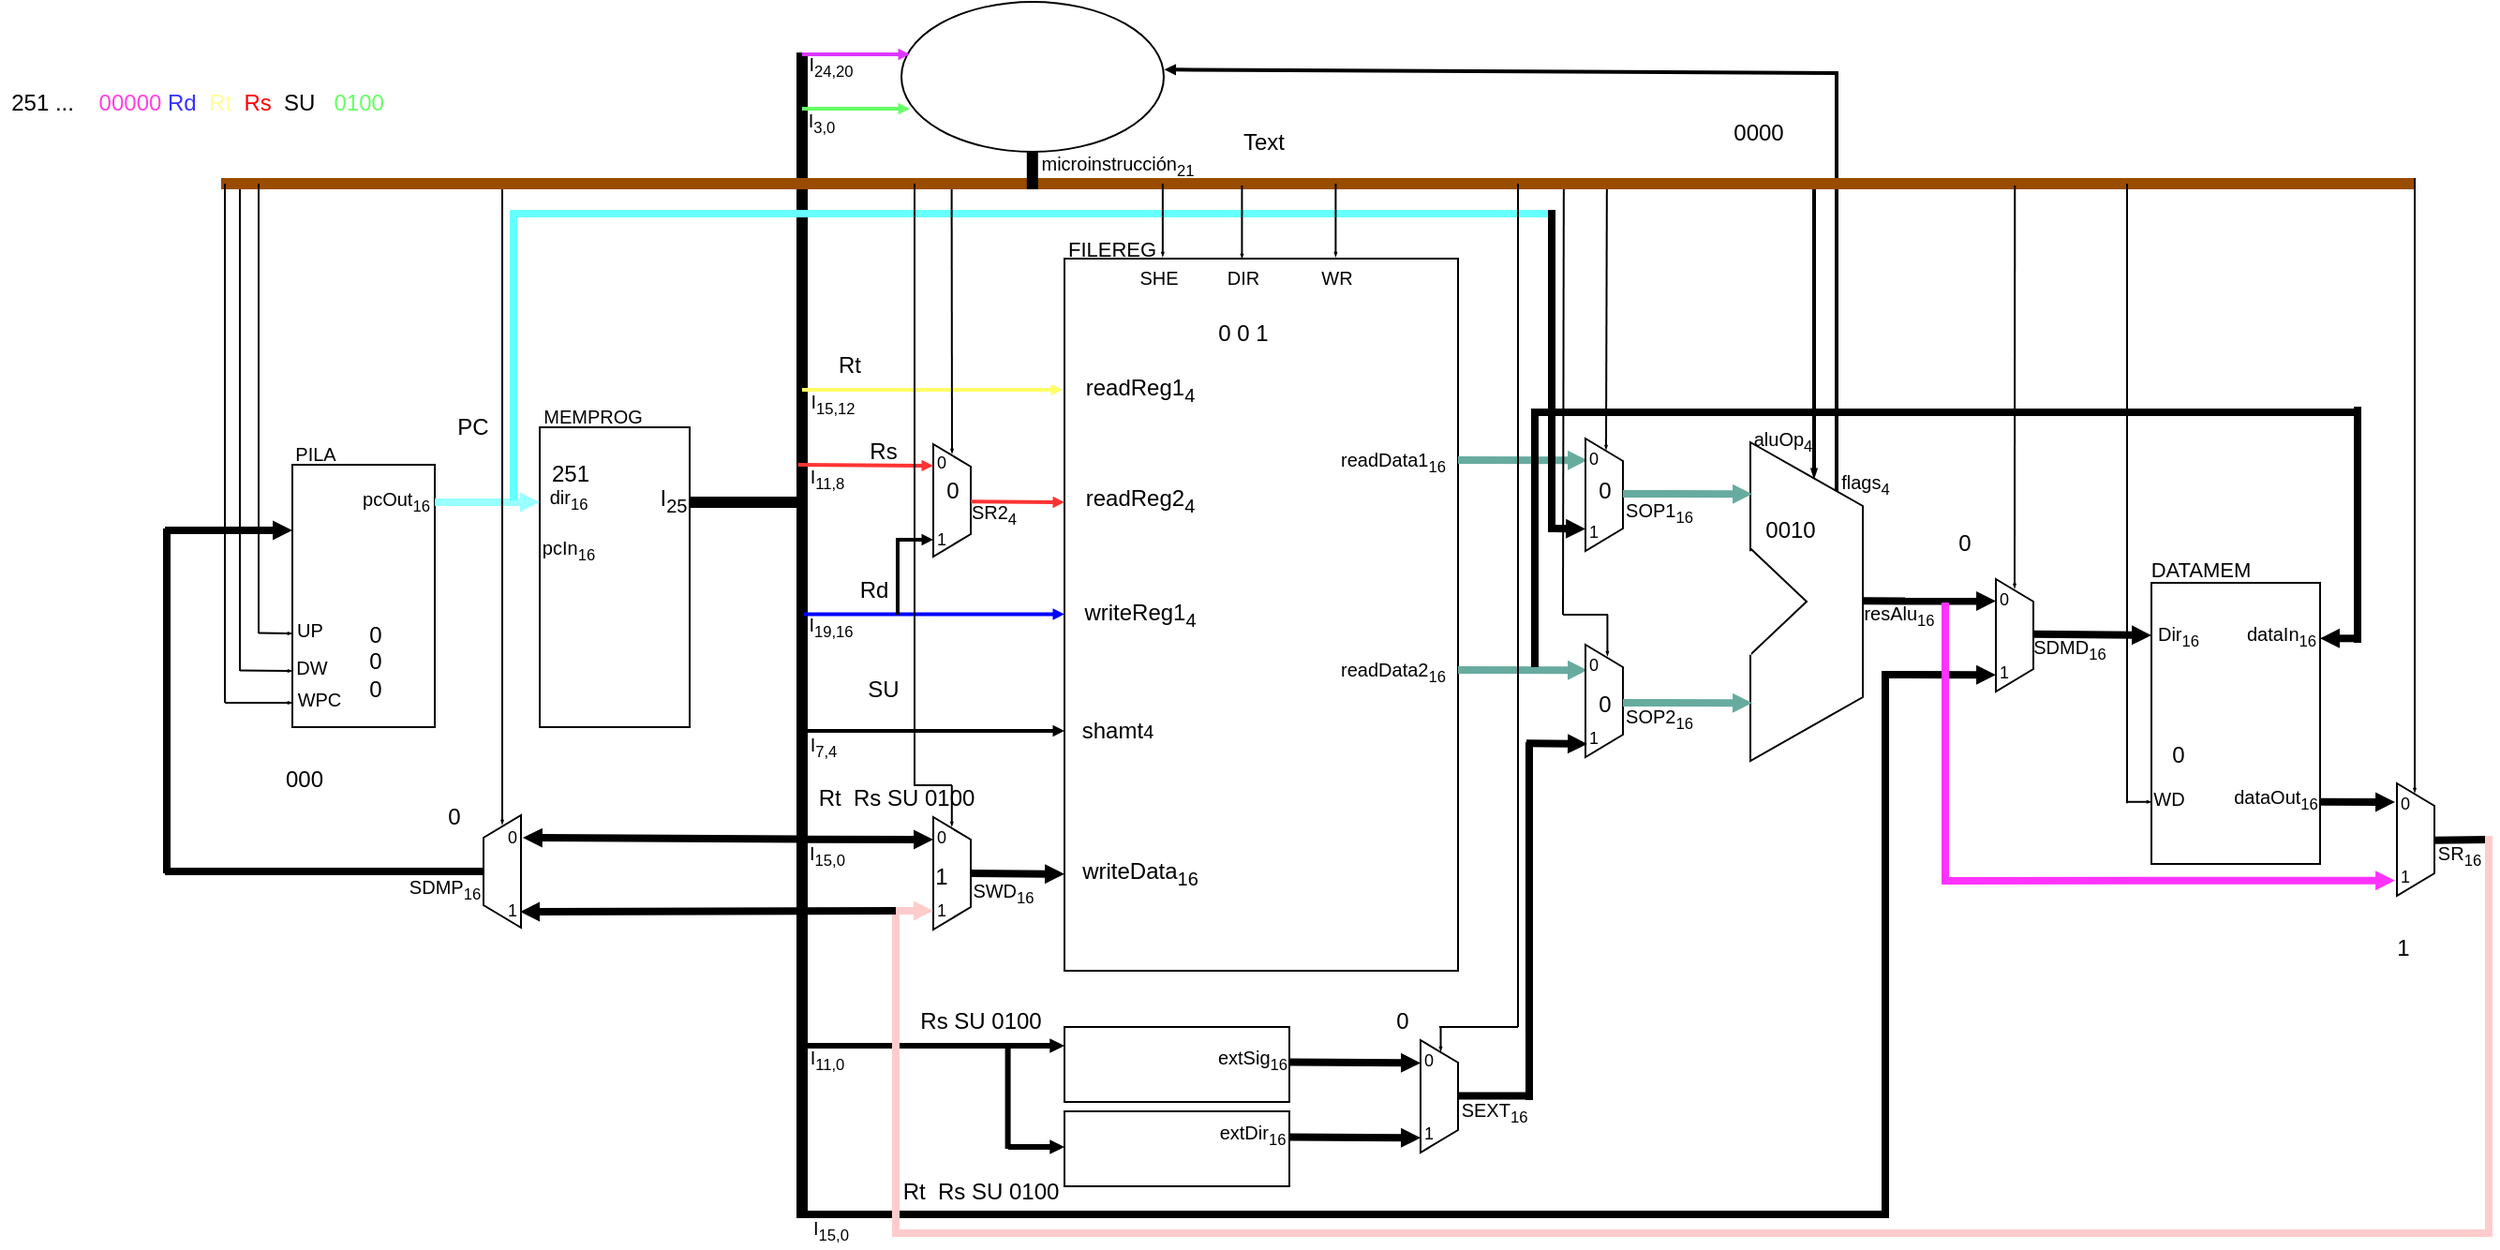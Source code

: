 <mxfile version="13.3.9" type="device"><diagram id="SN6_BNWMaCQfU4bviKKa" name="Page-1"><mxGraphModel dx="957" dy="1664" grid="1" gridSize="10" guides="1" tooltips="1" connect="1" arrows="1" fold="1" page="1" pageScale="1" pageWidth="827" pageHeight="1169" math="0" shadow="0"><root><mxCell id="0"/><mxCell id="1" parent="0"/><mxCell id="L_n8a7Lb8laOQRyt7JOO-1" value="" style="rounded=0;whiteSpace=wrap;html=1;" parent="1" vertex="1"><mxGeometry x="188" y="220" width="76" height="140" as="geometry"/></mxCell><mxCell id="L_n8a7Lb8laOQRyt7JOO-2" value="" style="rounded=0;whiteSpace=wrap;html=1;" parent="1" vertex="1"><mxGeometry x="320" y="200" width="80" height="160" as="geometry"/></mxCell><mxCell id="L_n8a7Lb8laOQRyt7JOO-3" value="" style="rounded=0;whiteSpace=wrap;html=1;" parent="1" vertex="1"><mxGeometry x="600" y="110" width="210" height="380" as="geometry"/></mxCell><mxCell id="L_n8a7Lb8laOQRyt7JOO-7" value="UP" style="text;html=1;align=center;verticalAlign=middle;resizable=0;points=[];autosize=1;fontSize=10;" parent="1" vertex="1"><mxGeometry x="182" y="298" width="30" height="20" as="geometry"/></mxCell><mxCell id="L_n8a7Lb8laOQRyt7JOO-8" value="DW" style="text;html=1;align=center;verticalAlign=middle;resizable=0;points=[];autosize=1;fontSize=10;" parent="1" vertex="1"><mxGeometry x="183" y="318" width="30" height="20" as="geometry"/></mxCell><mxCell id="L_n8a7Lb8laOQRyt7JOO-9" value="WPC" style="text;html=1;align=center;verticalAlign=middle;resizable=0;points=[];autosize=1;fontSize=10;" parent="1" vertex="1"><mxGeometry x="182" y="335" width="40" height="20" as="geometry"/></mxCell><mxCell id="L_n8a7Lb8laOQRyt7JOO-10" value="" style="endArrow=block;html=1;strokeWidth=4;endSize=0;endFill=1;fontColor=#3333FF;strokeColor=#99FFFF;" parent="1" edge="1"><mxGeometry width="50" height="50" relative="1" as="geometry"><mxPoint x="264" y="240" as="sourcePoint"/><mxPoint x="320" y="240" as="targetPoint"/></mxGeometry></mxCell><mxCell id="L_n8a7Lb8laOQRyt7JOO-13" value="I&lt;sub&gt;25&lt;/sub&gt;" style="text;html=1;align=center;verticalAlign=middle;resizable=0;points=[];autosize=1;" parent="1" vertex="1"><mxGeometry x="376" y="229" width="30" height="20" as="geometry"/></mxCell><mxCell id="L_n8a7Lb8laOQRyt7JOO-14" value="" style="endArrow=none;html=1;strokeWidth=6;endSize=0;endFill=0;" parent="1" edge="1"><mxGeometry width="50" height="50" relative="1" as="geometry"><mxPoint x="460" as="sourcePoint"/><mxPoint x="460" y="620" as="targetPoint"/></mxGeometry></mxCell><mxCell id="L_n8a7Lb8laOQRyt7JOO-16" value="" style="ellipse;whiteSpace=wrap;html=1;" parent="1" vertex="1"><mxGeometry x="513" y="-27" width="140" height="80" as="geometry"/></mxCell><mxCell id="L_n8a7Lb8laOQRyt7JOO-17" value="readReg1&lt;sub&gt;4&lt;/sub&gt;" style="text;html=1;align=center;verticalAlign=middle;resizable=0;points=[];autosize=1;" parent="1" vertex="1"><mxGeometry x="605" y="170" width="70" height="20" as="geometry"/></mxCell><mxCell id="L_n8a7Lb8laOQRyt7JOO-18" value="readReg2&lt;sub&gt;4&lt;/sub&gt;" style="text;html=1;align=center;verticalAlign=middle;resizable=0;points=[];autosize=1;" parent="1" vertex="1"><mxGeometry x="605" y="229" width="70" height="20" as="geometry"/></mxCell><mxCell id="L_n8a7Lb8laOQRyt7JOO-19" value="writeReg1&lt;sub&gt;4&lt;/sub&gt;" style="text;html=1;align=center;verticalAlign=middle;resizable=0;points=[];autosize=1;" parent="1" vertex="1"><mxGeometry x="600" y="290" width="80" height="20" as="geometry"/></mxCell><mxCell id="L_n8a7Lb8laOQRyt7JOO-20" value="&lt;sub&gt;&lt;span style=&quot;font-size: 12px&quot;&gt;shamt&lt;/span&gt;4&lt;/sub&gt;" style="text;html=1;align=center;verticalAlign=middle;resizable=0;points=[];autosize=1;" parent="1" vertex="1"><mxGeometry x="603" y="350" width="50" height="20" as="geometry"/></mxCell><mxCell id="L_n8a7Lb8laOQRyt7JOO-21" value="writeData&lt;sub&gt;16&lt;/sub&gt;" style="text;html=1;align=center;verticalAlign=middle;resizable=0;points=[];autosize=1;" parent="1" vertex="1"><mxGeometry x="600" y="428" width="80" height="20" as="geometry"/></mxCell><mxCell id="L_n8a7Lb8laOQRyt7JOO-22" value="" style="endArrow=block;html=1;strokeWidth=2;endFill=1;endSize=1;fontColor=#0000FF;strokeColor=#FFFF66;" parent="1" edge="1"><mxGeometry width="50" height="50" relative="1" as="geometry"><mxPoint x="460" y="180" as="sourcePoint"/><mxPoint x="599" y="180" as="targetPoint"/></mxGeometry></mxCell><mxCell id="L_n8a7Lb8laOQRyt7JOO-12" value="" style="endArrow=none;html=1;strokeWidth=6;endSize=0;endFill=0;strokeColor=#000000;" parent="1" edge="1"><mxGeometry width="50" height="50" relative="1" as="geometry"><mxPoint x="400" y="240" as="sourcePoint"/><mxPoint x="460" y="240" as="targetPoint"/></mxGeometry></mxCell><mxCell id="L_n8a7Lb8laOQRyt7JOO-24" value="" style="endArrow=block;html=1;strokeWidth=2;endFill=1;endSize=1;strokeColor=#0000FF;" parent="1" edge="1"><mxGeometry width="50" height="50" relative="1" as="geometry"><mxPoint x="461" y="299.76" as="sourcePoint"/><mxPoint x="600" y="299.76" as="targetPoint"/></mxGeometry></mxCell><mxCell id="L_n8a7Lb8laOQRyt7JOO-26" value="" style="shape=trapezoid;perimeter=trapezoidPerimeter;whiteSpace=wrap;html=1;direction=south;" parent="1" vertex="1"><mxGeometry x="530" y="209" width="20" height="60" as="geometry"/></mxCell><mxCell id="L_n8a7Lb8laOQRyt7JOO-27" value="" style="endArrow=block;html=1;strokeWidth=2;endFill=1;endSize=1;strokeColor=#FF3333;" parent="1" edge="1"><mxGeometry width="50" height="50" relative="1" as="geometry"><mxPoint x="458" y="220.0" as="sourcePoint"/><mxPoint x="530" y="220.48" as="targetPoint"/></mxGeometry></mxCell><mxCell id="L_n8a7Lb8laOQRyt7JOO-29" value="" style="endArrow=none;html=1;strokeWidth=2;strokeColor=#000000;" parent="1" edge="1"><mxGeometry width="50" height="50" relative="1" as="geometry"><mxPoint x="511" y="300" as="sourcePoint"/><mxPoint x="511" y="260" as="targetPoint"/></mxGeometry></mxCell><mxCell id="L_n8a7Lb8laOQRyt7JOO-31" value="" style="endArrow=block;html=1;strokeWidth=2;endFill=1;endSize=1;strokeColor=#000000;" parent="1" edge="1"><mxGeometry width="50" height="50" relative="1" as="geometry"><mxPoint x="510" y="260" as="sourcePoint"/><mxPoint x="530" y="260" as="targetPoint"/></mxGeometry></mxCell><mxCell id="L_n8a7Lb8laOQRyt7JOO-32" value="" style="endArrow=block;html=1;strokeWidth=2;endFill=1;endSize=1;strokeColor=#FF3333;" parent="1" edge="1"><mxGeometry width="50" height="50" relative="1" as="geometry"><mxPoint x="550" y="239.58" as="sourcePoint"/><mxPoint x="600" y="240" as="targetPoint"/></mxGeometry></mxCell><mxCell id="L_n8a7Lb8laOQRyt7JOO-35" value="I&lt;sub&gt;15,12&lt;/sub&gt;" style="text;html=1;align=center;verticalAlign=middle;resizable=0;points=[];autosize=1;fontSize=10;" parent="1" vertex="1"><mxGeometry x="456" y="177" width="40" height="20" as="geometry"/></mxCell><mxCell id="L_n8a7Lb8laOQRyt7JOO-36" value="I&lt;sub&gt;11,8&lt;/sub&gt;" style="text;html=1;align=center;verticalAlign=middle;resizable=0;points=[];autosize=1;fontSize=10;" parent="1" vertex="1"><mxGeometry x="458" y="217" width="30" height="20" as="geometry"/></mxCell><mxCell id="L_n8a7Lb8laOQRyt7JOO-37" value="I&lt;sub&gt;19,16&lt;/sub&gt;" style="text;html=1;align=center;verticalAlign=middle;resizable=0;points=[];autosize=1;fontSize=10;" parent="1" vertex="1"><mxGeometry x="455" y="296" width="40" height="20" as="geometry"/></mxCell><mxCell id="L_n8a7Lb8laOQRyt7JOO-38" value="SR2&lt;sub&gt;4&lt;/sub&gt;" style="text;html=1;align=center;verticalAlign=middle;resizable=0;points=[];autosize=1;fontSize=10;" parent="1" vertex="1"><mxGeometry x="542" y="236" width="40" height="20" as="geometry"/></mxCell><mxCell id="L_n8a7Lb8laOQRyt7JOO-39" value="&lt;font style=&quot;font-size: 9px&quot;&gt;0&lt;/font&gt;" style="text;html=1;align=center;verticalAlign=middle;resizable=0;points=[];autosize=1;fontSize=10;" parent="1" vertex="1"><mxGeometry x="524" y="208" width="20" height="20" as="geometry"/></mxCell><mxCell id="L_n8a7Lb8laOQRyt7JOO-40" value="&lt;font style=&quot;font-size: 9px&quot;&gt;1&lt;/font&gt;" style="text;html=1;align=center;verticalAlign=middle;resizable=0;points=[];autosize=1;fontSize=10;" parent="1" vertex="1"><mxGeometry x="524" y="249" width="20" height="20" as="geometry"/></mxCell><mxCell id="L_n8a7Lb8laOQRyt7JOO-41" value="" style="endArrow=block;html=1;strokeWidth=2;endFill=1;endSize=1;" parent="1" edge="1"><mxGeometry width="50" height="50" relative="1" as="geometry"><mxPoint x="461" y="362" as="sourcePoint"/><mxPoint x="600" y="362" as="targetPoint"/></mxGeometry></mxCell><mxCell id="L_n8a7Lb8laOQRyt7JOO-42" value="I&lt;sub&gt;7,4&lt;/sub&gt;" style="text;html=1;align=center;verticalAlign=middle;resizable=0;points=[];autosize=1;fontSize=10;" parent="1" vertex="1"><mxGeometry x="456" y="360" width="30" height="20" as="geometry"/></mxCell><mxCell id="L_n8a7Lb8laOQRyt7JOO-45" value="" style="shape=trapezoid;perimeter=trapezoidPerimeter;whiteSpace=wrap;html=1;direction=south;" parent="1" vertex="1"><mxGeometry x="530" y="408" width="20" height="60" as="geometry"/></mxCell><mxCell id="L_n8a7Lb8laOQRyt7JOO-47" value="&lt;font style=&quot;font-size: 9px&quot;&gt;0&lt;/font&gt;" style="text;html=1;align=center;verticalAlign=middle;resizable=0;points=[];autosize=1;fontSize=10;" parent="1" vertex="1"><mxGeometry x="524" y="408" width="20" height="20" as="geometry"/></mxCell><mxCell id="L_n8a7Lb8laOQRyt7JOO-48" value="&lt;font style=&quot;font-size: 9px&quot;&gt;1&lt;/font&gt;" style="text;html=1;align=center;verticalAlign=middle;resizable=0;points=[];autosize=1;fontSize=10;" parent="1" vertex="1"><mxGeometry x="524" y="447" width="20" height="20" as="geometry"/></mxCell><mxCell id="L_n8a7Lb8laOQRyt7JOO-49" value="" style="endArrow=block;html=1;strokeWidth=4;endFill=1;endSize=0;strokeColor=#000000;" parent="1" edge="1"><mxGeometry width="50" height="50" relative="1" as="geometry"><mxPoint x="550" y="438.0" as="sourcePoint"/><mxPoint x="600" y="438.42" as="targetPoint"/></mxGeometry></mxCell><mxCell id="L_n8a7Lb8laOQRyt7JOO-50" value="" style="endArrow=block;html=1;strokeWidth=4;endFill=1;endSize=0;strokeColor=#000000;" parent="1" edge="1"><mxGeometry width="50" height="50" relative="1" as="geometry"><mxPoint x="461" y="419.9" as="sourcePoint"/><mxPoint x="530" y="420" as="targetPoint"/></mxGeometry></mxCell><mxCell id="L_n8a7Lb8laOQRyt7JOO-52" value="I&lt;sub&gt;15,0&lt;/sub&gt;" style="text;html=1;align=center;verticalAlign=middle;resizable=0;points=[];autosize=1;fontSize=10;" parent="1" vertex="1"><mxGeometry x="458" y="418" width="30" height="20" as="geometry"/></mxCell><mxCell id="L_n8a7Lb8laOQRyt7JOO-53" value="SWD&lt;sub&gt;16&lt;/sub&gt;" style="text;html=1;align=center;verticalAlign=middle;resizable=0;points=[];autosize=1;fontSize=10;" parent="1" vertex="1"><mxGeometry x="542" y="438" width="50" height="20" as="geometry"/></mxCell><mxCell id="L_n8a7Lb8laOQRyt7JOO-54" value="SHE" style="text;html=1;align=center;verticalAlign=middle;resizable=0;points=[];autosize=1;fontSize=10;" parent="1" vertex="1"><mxGeometry x="630" y="110" width="40" height="20" as="geometry"/></mxCell><mxCell id="L_n8a7Lb8laOQRyt7JOO-55" value="DIR" style="text;html=1;align=center;verticalAlign=middle;resizable=0;points=[];autosize=1;fontSize=10;" parent="1" vertex="1"><mxGeometry x="680" y="110" width="30" height="20" as="geometry"/></mxCell><mxCell id="L_n8a7Lb8laOQRyt7JOO-56" value="WR" style="text;html=1;align=center;verticalAlign=middle;resizable=0;points=[];autosize=1;fontSize=10;" parent="1" vertex="1"><mxGeometry x="730" y="110" width="30" height="20" as="geometry"/></mxCell><mxCell id="L_n8a7Lb8laOQRyt7JOO-57" value="readData1&lt;sub&gt;16&lt;/sub&gt;" style="text;html=1;align=center;verticalAlign=middle;resizable=0;points=[];autosize=1;fontSize=10;" parent="1" vertex="1"><mxGeometry x="740" y="208" width="70" height="20" as="geometry"/></mxCell><mxCell id="L_n8a7Lb8laOQRyt7JOO-58" value="readData2&lt;sub&gt;16&lt;/sub&gt;" style="text;html=1;align=center;verticalAlign=middle;resizable=0;points=[];autosize=1;fontSize=10;" parent="1" vertex="1"><mxGeometry x="740" y="320" width="70" height="20" as="geometry"/></mxCell><mxCell id="L_n8a7Lb8laOQRyt7JOO-60" value="" style="group" parent="1" vertex="1" connectable="0"><mxGeometry x="966" y="208" width="124" height="170" as="geometry"/></mxCell><mxCell id="L_n8a7Lb8laOQRyt7JOO-5" value="" style="shape=trapezoid;perimeter=trapezoidPerimeter;whiteSpace=wrap;html=1;direction=south;" parent="L_n8a7Lb8laOQRyt7JOO-60" vertex="1"><mxGeometry width="60" height="170" as="geometry"/></mxCell><mxCell id="L_n8a7Lb8laOQRyt7JOO-6" value="" style="triangle;whiteSpace=wrap;html=1;" parent="L_n8a7Lb8laOQRyt7JOO-60" vertex="1"><mxGeometry y="56.667" width="30" height="56.667" as="geometry"/></mxCell><mxCell id="L_n8a7Lb8laOQRyt7JOO-59" value="" style="endArrow=none;html=1;strokeWidth=1;fontSize=10;exitX=-0.007;exitY=1.021;exitDx=0;exitDy=0;exitPerimeter=0;strokeColor=#FFFFFF;" parent="L_n8a7Lb8laOQRyt7JOO-60" edge="1"><mxGeometry width="50" height="50" relative="1" as="geometry"><mxPoint y="113.333" as="sourcePoint"/><mxPoint y="58.083" as="targetPoint"/></mxGeometry></mxCell><mxCell id="L_n8a7Lb8laOQRyt7JOO-152" value="flags&lt;sub&gt;4&lt;/sub&gt;" style="text;html=1;align=center;verticalAlign=middle;resizable=0;points=[];autosize=1;fontSize=10;" parent="L_n8a7Lb8laOQRyt7JOO-60" vertex="1"><mxGeometry x="41" y="12" width="40" height="20" as="geometry"/></mxCell><mxCell id="UCoIemsX8b9QsgVrWvV--6" value="0" style="text;html=1;align=center;verticalAlign=middle;resizable=0;points=[];autosize=1;" parent="L_n8a7Lb8laOQRyt7JOO-60" vertex="1"><mxGeometry x="104" y="44" width="20" height="20" as="geometry"/></mxCell><mxCell id="XYw-Na1EV6PVOuSOdzue-6" value="0010" style="text;html=1;align=center;verticalAlign=middle;resizable=0;points=[];autosize=1;" vertex="1" parent="L_n8a7Lb8laOQRyt7JOO-60"><mxGeometry x="1" y="36.67" width="40" height="20" as="geometry"/></mxCell><mxCell id="L_n8a7Lb8laOQRyt7JOO-61" value="" style="endArrow=block;html=1;strokeWidth=4;endFill=1;endSize=0;strokeColor=#67AB9F;" parent="1" edge="1"><mxGeometry width="50" height="50" relative="1" as="geometry"><mxPoint x="810" y="217.5" as="sourcePoint"/><mxPoint x="879" y="217.6" as="targetPoint"/></mxGeometry></mxCell><mxCell id="L_n8a7Lb8laOQRyt7JOO-62" value="" style="endArrow=block;html=1;strokeWidth=4;endFill=1;endSize=0;strokeColor=#67AB9F;" parent="1" edge="1"><mxGeometry width="50" height="50" relative="1" as="geometry"><mxPoint x="810" y="329.5" as="sourcePoint"/><mxPoint x="879" y="329.6" as="targetPoint"/></mxGeometry></mxCell><mxCell id="L_n8a7Lb8laOQRyt7JOO-63" value="" style="shape=trapezoid;perimeter=trapezoidPerimeter;whiteSpace=wrap;html=1;direction=south;" parent="1" vertex="1"><mxGeometry x="878" y="206" width="20" height="60" as="geometry"/></mxCell><mxCell id="L_n8a7Lb8laOQRyt7JOO-64" value="&lt;font style=&quot;font-size: 9px&quot;&gt;0&lt;/font&gt;" style="text;html=1;align=center;verticalAlign=middle;resizable=0;points=[];autosize=1;fontSize=10;" parent="1" vertex="1"><mxGeometry x="872" y="206" width="20" height="20" as="geometry"/></mxCell><mxCell id="L_n8a7Lb8laOQRyt7JOO-65" value="&lt;font style=&quot;font-size: 9px&quot;&gt;1&lt;/font&gt;" style="text;html=1;align=center;verticalAlign=middle;resizable=0;points=[];autosize=1;fontSize=10;" parent="1" vertex="1"><mxGeometry x="872" y="245" width="20" height="20" as="geometry"/></mxCell><mxCell id="L_n8a7Lb8laOQRyt7JOO-66" value="" style="endArrow=block;html=1;strokeWidth=4;endFill=1;endSize=0;strokeColor=#67AB9F;" parent="1" edge="1"><mxGeometry width="50" height="50" relative="1" as="geometry"><mxPoint x="898" y="235.5" as="sourcePoint"/><mxPoint x="967" y="235.6" as="targetPoint"/></mxGeometry></mxCell><mxCell id="L_n8a7Lb8laOQRyt7JOO-67" value="SOP1&lt;sub&gt;16&lt;/sub&gt;" style="text;html=1;align=center;verticalAlign=middle;resizable=0;points=[];autosize=1;fontSize=10;" parent="1" vertex="1"><mxGeometry x="892" y="235" width="50" height="20" as="geometry"/></mxCell><mxCell id="L_n8a7Lb8laOQRyt7JOO-68" value="" style="shape=trapezoid;perimeter=trapezoidPerimeter;whiteSpace=wrap;html=1;direction=south;" parent="1" vertex="1"><mxGeometry x="878" y="316" width="20" height="60" as="geometry"/></mxCell><mxCell id="L_n8a7Lb8laOQRyt7JOO-69" value="&lt;font style=&quot;font-size: 9px&quot;&gt;0&lt;/font&gt;" style="text;html=1;align=center;verticalAlign=middle;resizable=0;points=[];autosize=1;fontSize=10;" parent="1" vertex="1"><mxGeometry x="872" y="316" width="20" height="20" as="geometry"/></mxCell><mxCell id="L_n8a7Lb8laOQRyt7JOO-70" value="&lt;font style=&quot;font-size: 9px&quot;&gt;1&lt;/font&gt;" style="text;html=1;align=center;verticalAlign=middle;resizable=0;points=[];autosize=1;fontSize=10;" parent="1" vertex="1"><mxGeometry x="872" y="355" width="20" height="20" as="geometry"/></mxCell><mxCell id="L_n8a7Lb8laOQRyt7JOO-71" value="SOP2&lt;sub&gt;16&lt;/sub&gt;" style="text;html=1;align=center;verticalAlign=middle;resizable=0;points=[];autosize=1;fontSize=10;" parent="1" vertex="1"><mxGeometry x="892" y="345" width="50" height="20" as="geometry"/></mxCell><mxCell id="L_n8a7Lb8laOQRyt7JOO-72" value="" style="endArrow=block;html=1;strokeWidth=4;endFill=1;endSize=0;strokeColor=#67AB9F;" parent="1" edge="1"><mxGeometry width="50" height="50" relative="1" as="geometry"><mxPoint x="898" y="347" as="sourcePoint"/><mxPoint x="967" y="347.1" as="targetPoint"/></mxGeometry></mxCell><mxCell id="L_n8a7Lb8laOQRyt7JOO-73" value="" style="endArrow=none;html=1;strokeWidth=4;fontSize=10;fillColor=#b1ddf0;strokeColor=#66FFFF;" parent="1" edge="1"><mxGeometry width="50" height="50" relative="1" as="geometry"><mxPoint x="306" y="239" as="sourcePoint"/><mxPoint x="306" y="84" as="targetPoint"/></mxGeometry></mxCell><mxCell id="L_n8a7Lb8laOQRyt7JOO-74" value="" style="endArrow=none;html=1;strokeWidth=4;fontSize=10;fillColor=#b1ddf0;strokeColor=#66FFFF;" parent="1" edge="1"><mxGeometry width="50" height="50" relative="1" as="geometry"><mxPoint x="861" y="86" as="sourcePoint"/><mxPoint x="304" y="86" as="targetPoint"/></mxGeometry></mxCell><mxCell id="L_n8a7Lb8laOQRyt7JOO-75" value="" style="endArrow=none;html=1;strokeColor=#000000;strokeWidth=4;fontSize=10;fillColor=#b1ddf0;" parent="1" edge="1"><mxGeometry width="50" height="50" relative="1" as="geometry"><mxPoint x="860" y="256" as="sourcePoint"/><mxPoint x="860" y="84" as="targetPoint"/></mxGeometry></mxCell><mxCell id="L_n8a7Lb8laOQRyt7JOO-76" value="" style="endArrow=block;html=1;strokeWidth=4;endFill=1;endSize=0;strokeColor=#000000;fillColor=#b1ddf0;" parent="1" edge="1"><mxGeometry width="50" height="50" relative="1" as="geometry"><mxPoint x="860" y="254" as="sourcePoint"/><mxPoint x="878" y="254.27" as="targetPoint"/></mxGeometry></mxCell><mxCell id="L_n8a7Lb8laOQRyt7JOO-77" value="" style="rounded=0;whiteSpace=wrap;html=1;fontSize=10;" parent="1" vertex="1"><mxGeometry x="600" y="520" width="120" height="40" as="geometry"/></mxCell><mxCell id="L_n8a7Lb8laOQRyt7JOO-78" value="" style="rounded=0;whiteSpace=wrap;html=1;fontSize=10;" parent="1" vertex="1"><mxGeometry x="600" y="565" width="120" height="40" as="geometry"/></mxCell><mxCell id="L_n8a7Lb8laOQRyt7JOO-79" value="" style="endArrow=block;html=1;strokeWidth=3;endFill=1;endSize=0;entryX=0;entryY=0.25;entryDx=0;entryDy=0;strokeColor=#000000;fillColor=#b0e3e6;" parent="1" target="L_n8a7Lb8laOQRyt7JOO-77" edge="1"><mxGeometry width="50" height="50" relative="1" as="geometry"><mxPoint x="460" y="530" as="sourcePoint"/><mxPoint x="510" y="530.42" as="targetPoint"/></mxGeometry></mxCell><mxCell id="L_n8a7Lb8laOQRyt7JOO-80" value="I&lt;sub&gt;11,0&lt;/sub&gt;" style="text;html=1;align=center;verticalAlign=middle;resizable=0;points=[];autosize=1;fontSize=10;" parent="1" vertex="1"><mxGeometry x="458" y="527" width="30" height="20" as="geometry"/></mxCell><mxCell id="L_n8a7Lb8laOQRyt7JOO-81" value="" style="endArrow=block;html=1;strokeWidth=3;endFill=1;endSize=0;entryX=0;entryY=0.25;entryDx=0;entryDy=0;strokeColor=#000000;fillColor=#b0e3e6;" parent="1" edge="1"><mxGeometry width="50" height="50" relative="1" as="geometry"><mxPoint x="570" y="584" as="sourcePoint"/><mxPoint x="600" y="584" as="targetPoint"/></mxGeometry></mxCell><mxCell id="L_n8a7Lb8laOQRyt7JOO-83" value="" style="endArrow=none;html=1;strokeColor=#000000;strokeWidth=3;fontSize=10;fillColor=#b0e3e6;" parent="1" edge="1"><mxGeometry width="50" height="50" relative="1" as="geometry"><mxPoint x="569.8" y="585" as="sourcePoint"/><mxPoint x="569.8" y="529" as="targetPoint"/></mxGeometry></mxCell><mxCell id="L_n8a7Lb8laOQRyt7JOO-84" value="" style="endArrow=block;html=1;strokeWidth=4;endFill=1;endSize=0;entryX=0.3;entryY=0.61;entryDx=0;entryDy=0;entryPerimeter=0;strokeColor=#000000;" parent="1" target="L_n8a7Lb8laOQRyt7JOO-86" edge="1"><mxGeometry width="50" height="50" relative="1" as="geometry"><mxPoint x="720" y="538.79" as="sourcePoint"/><mxPoint x="770" y="539.21" as="targetPoint"/></mxGeometry></mxCell><mxCell id="L_n8a7Lb8laOQRyt7JOO-85" value="" style="shape=trapezoid;perimeter=trapezoidPerimeter;whiteSpace=wrap;html=1;direction=south;" parent="1" vertex="1"><mxGeometry x="790" y="527" width="20" height="60" as="geometry"/></mxCell><mxCell id="L_n8a7Lb8laOQRyt7JOO-86" value="&lt;font style=&quot;font-size: 9px&quot;&gt;0&lt;/font&gt;" style="text;html=1;align=center;verticalAlign=middle;resizable=0;points=[];autosize=1;fontSize=10;" parent="1" vertex="1"><mxGeometry x="784" y="527" width="20" height="20" as="geometry"/></mxCell><mxCell id="L_n8a7Lb8laOQRyt7JOO-87" value="&lt;font style=&quot;font-size: 9px&quot;&gt;1&lt;/font&gt;" style="text;html=1;align=center;verticalAlign=middle;resizable=0;points=[];autosize=1;fontSize=10;" parent="1" vertex="1"><mxGeometry x="784" y="566" width="20" height="20" as="geometry"/></mxCell><mxCell id="L_n8a7Lb8laOQRyt7JOO-88" value="" style="endArrow=block;html=1;strokeWidth=4;endFill=1;endSize=0;entryX=0.3;entryY=0.61;entryDx=0;entryDy=0;entryPerimeter=0;strokeColor=#000000;" parent="1" edge="1"><mxGeometry width="50" height="50" relative="1" as="geometry"><mxPoint x="720" y="578.76" as="sourcePoint"/><mxPoint x="790" y="579.17" as="targetPoint"/></mxGeometry></mxCell><mxCell id="L_n8a7Lb8laOQRyt7JOO-89" value="extSig&lt;sub&gt;16&lt;/sub&gt;" style="text;html=1;align=center;verticalAlign=middle;resizable=0;points=[];autosize=1;fontSize=10;" parent="1" vertex="1"><mxGeometry x="675" y="527" width="50" height="20" as="geometry"/></mxCell><mxCell id="L_n8a7Lb8laOQRyt7JOO-90" value="extDir&lt;sub&gt;16&lt;/sub&gt;" style="text;html=1;align=center;verticalAlign=middle;resizable=0;points=[];autosize=1;fontSize=10;" parent="1" vertex="1"><mxGeometry x="675" y="567" width="50" height="20" as="geometry"/></mxCell><mxCell id="L_n8a7Lb8laOQRyt7JOO-91" value="" style="endArrow=none;html=1;strokeColor=#000000;strokeWidth=4;fontSize=10;" parent="1" edge="1"><mxGeometry width="50" height="50" relative="1" as="geometry"><mxPoint x="810" y="556.76" as="sourcePoint"/><mxPoint x="850" y="556.76" as="targetPoint"/></mxGeometry></mxCell><mxCell id="L_n8a7Lb8laOQRyt7JOO-92" value="SEXT&lt;sub&gt;16&lt;/sub&gt;" style="text;html=1;align=center;verticalAlign=middle;resizable=0;points=[];autosize=1;fontSize=10;" parent="1" vertex="1"><mxGeometry x="804" y="555" width="50" height="20" as="geometry"/></mxCell><mxCell id="L_n8a7Lb8laOQRyt7JOO-93" value="" style="endArrow=none;html=1;strokeColor=#000000;strokeWidth=4;fontSize=10;" parent="1" edge="1"><mxGeometry width="50" height="50" relative="1" as="geometry"><mxPoint x="848" y="559" as="sourcePoint"/><mxPoint x="848" y="368" as="targetPoint"/></mxGeometry></mxCell><mxCell id="L_n8a7Lb8laOQRyt7JOO-94" value="" style="endArrow=block;html=1;strokeWidth=4;endFill=1;endSize=0;strokeColor=#000000;" parent="1" edge="1"><mxGeometry width="50" height="50" relative="1" as="geometry"><mxPoint x="846.5" y="368.58" as="sourcePoint"/><mxPoint x="879" y="369" as="targetPoint"/></mxGeometry></mxCell><mxCell id="L_n8a7Lb8laOQRyt7JOO-95" value="" style="endArrow=block;html=1;strokeWidth=4;endFill=1;endSize=0;strokeColor=#000000;" parent="1" edge="1"><mxGeometry width="50" height="50" relative="1" as="geometry"><mxPoint x="1026" y="292.66" as="sourcePoint"/><mxPoint x="1097" y="292.76" as="targetPoint"/></mxGeometry></mxCell><mxCell id="L_n8a7Lb8laOQRyt7JOO-96" value="resAlu&lt;sub&gt;16&lt;/sub&gt;" style="text;html=1;align=center;verticalAlign=middle;resizable=0;points=[];autosize=1;fontSize=10;" parent="1" vertex="1"><mxGeometry x="1020" y="290" width="50" height="20" as="geometry"/></mxCell><mxCell id="L_n8a7Lb8laOQRyt7JOO-97" value="" style="shape=trapezoid;perimeter=trapezoidPerimeter;whiteSpace=wrap;html=1;direction=south;" parent="1" vertex="1"><mxGeometry x="1097" y="281" width="20" height="60" as="geometry"/></mxCell><mxCell id="L_n8a7Lb8laOQRyt7JOO-98" value="&lt;font style=&quot;font-size: 9px&quot;&gt;0&lt;/font&gt;" style="text;html=1;align=center;verticalAlign=middle;resizable=0;points=[];autosize=1;fontSize=10;" parent="1" vertex="1"><mxGeometry x="1091" y="281" width="20" height="20" as="geometry"/></mxCell><mxCell id="L_n8a7Lb8laOQRyt7JOO-99" value="&lt;font style=&quot;font-size: 9px&quot;&gt;1&lt;/font&gt;" style="text;html=1;align=center;verticalAlign=middle;resizable=0;points=[];autosize=1;fontSize=10;" parent="1" vertex="1"><mxGeometry x="1091" y="320" width="20" height="20" as="geometry"/></mxCell><mxCell id="L_n8a7Lb8laOQRyt7JOO-100" value="SDMD&lt;sub&gt;16&lt;/sub&gt;" style="text;html=1;align=center;verticalAlign=middle;resizable=0;points=[];autosize=1;fontSize=10;" parent="1" vertex="1"><mxGeometry x="1111" y="308" width="50" height="20" as="geometry"/></mxCell><mxCell id="L_n8a7Lb8laOQRyt7JOO-101" value="" style="endArrow=none;html=1;strokeWidth=4;endFill=0;endSize=0;" parent="1" edge="1"><mxGeometry width="50" height="50" relative="1" as="geometry"><mxPoint x="457" y="620.0" as="sourcePoint"/><mxPoint x="1040" y="620" as="targetPoint"/></mxGeometry></mxCell><mxCell id="L_n8a7Lb8laOQRyt7JOO-102" value="" style="endArrow=none;html=1;strokeColor=#000000;strokeWidth=4;fontSize=10;" parent="1" edge="1"><mxGeometry width="50" height="50" relative="1" as="geometry"><mxPoint x="1038" y="622" as="sourcePoint"/><mxPoint x="1038" y="330" as="targetPoint"/></mxGeometry></mxCell><mxCell id="L_n8a7Lb8laOQRyt7JOO-103" value="" style="endArrow=block;html=1;strokeWidth=4;endFill=1;endSize=0;" parent="1" edge="1"><mxGeometry width="50" height="50" relative="1" as="geometry"><mxPoint x="1040" y="332" as="sourcePoint"/><mxPoint x="1097.0" y="332.1" as="targetPoint"/></mxGeometry></mxCell><mxCell id="L_n8a7Lb8laOQRyt7JOO-104" value="" style="endArrow=block;html=1;strokeWidth=4;endFill=1;endSize=0;strokeColor=#000000;" parent="1" edge="1"><mxGeometry width="50" height="50" relative="1" as="geometry"><mxPoint x="1117" y="310.41" as="sourcePoint"/><mxPoint x="1180" y="311" as="targetPoint"/></mxGeometry></mxCell><mxCell id="L_n8a7Lb8laOQRyt7JOO-105" value="" style="rounded=0;whiteSpace=wrap;html=1;fontSize=10;" parent="1" vertex="1"><mxGeometry x="1180" y="283" width="90" height="150" as="geometry"/></mxCell><mxCell id="L_n8a7Lb8laOQRyt7JOO-106" value="Dir&lt;sub&gt;16&lt;/sub&gt;" style="text;html=1;align=center;verticalAlign=middle;resizable=0;points=[];autosize=1;fontSize=10;" parent="1" vertex="1"><mxGeometry x="1174" y="301" width="40" height="20" as="geometry"/></mxCell><mxCell id="L_n8a7Lb8laOQRyt7JOO-107" value="" style="endArrow=none;html=1;strokeColor=#000000;strokeWidth=4;fontSize=10;" parent="1" edge="1"><mxGeometry width="50" height="50" relative="1" as="geometry"><mxPoint x="851" y="328" as="sourcePoint"/><mxPoint x="851" y="190" as="targetPoint"/></mxGeometry></mxCell><mxCell id="L_n8a7Lb8laOQRyt7JOO-108" value="" style="endArrow=none;html=1;strokeColor=#000000;strokeWidth=4;fontSize=10;" parent="1" edge="1"><mxGeometry width="50" height="50" relative="1" as="geometry"><mxPoint x="1290" y="192" as="sourcePoint"/><mxPoint x="850" y="192.0" as="targetPoint"/></mxGeometry></mxCell><mxCell id="L_n8a7Lb8laOQRyt7JOO-109" value="" style="endArrow=none;html=1;strokeColor=#000000;strokeWidth=4;fontSize=10;" parent="1" edge="1"><mxGeometry width="50" height="50" relative="1" as="geometry"><mxPoint x="1290" y="315" as="sourcePoint"/><mxPoint x="1290" y="189" as="targetPoint"/></mxGeometry></mxCell><mxCell id="L_n8a7Lb8laOQRyt7JOO-110" value="" style="endArrow=block;html=1;strokeColor=#000000;strokeWidth=4;fontSize=10;endFill=1;endSize=0;" parent="1" edge="1"><mxGeometry width="50" height="50" relative="1" as="geometry"><mxPoint x="1290" y="312.66" as="sourcePoint"/><mxPoint x="1270" y="312.66" as="targetPoint"/></mxGeometry></mxCell><mxCell id="L_n8a7Lb8laOQRyt7JOO-111" value="dataIn&lt;sub&gt;16&lt;/sub&gt;" style="text;html=1;align=center;verticalAlign=middle;resizable=0;points=[];autosize=1;fontSize=10;" parent="1" vertex="1"><mxGeometry x="1224" y="301" width="50" height="20" as="geometry"/></mxCell><mxCell id="L_n8a7Lb8laOQRyt7JOO-112" value="WD" style="text;html=1;align=center;verticalAlign=middle;resizable=0;points=[];autosize=1;fontSize=10;" parent="1" vertex="1"><mxGeometry x="1174" y="388" width="30" height="20" as="geometry"/></mxCell><mxCell id="L_n8a7Lb8laOQRyt7JOO-113" value="dataOut&lt;sub&gt;16&lt;/sub&gt;" style="text;html=1;align=center;verticalAlign=middle;resizable=0;points=[];autosize=1;fontSize=10;" parent="1" vertex="1"><mxGeometry x="1216" y="388" width="60" height="20" as="geometry"/></mxCell><mxCell id="L_n8a7Lb8laOQRyt7JOO-114" value="" style="shape=trapezoid;perimeter=trapezoidPerimeter;whiteSpace=wrap;html=1;direction=south;" parent="1" vertex="1"><mxGeometry x="1311" y="390" width="20" height="60" as="geometry"/></mxCell><mxCell id="L_n8a7Lb8laOQRyt7JOO-115" value="&lt;font style=&quot;font-size: 9px&quot;&gt;0&lt;/font&gt;" style="text;html=1;align=center;verticalAlign=middle;resizable=0;points=[];autosize=1;fontSize=10;" parent="1" vertex="1"><mxGeometry x="1305" y="390" width="20" height="20" as="geometry"/></mxCell><mxCell id="L_n8a7Lb8laOQRyt7JOO-116" value="&lt;font style=&quot;font-size: 9px&quot;&gt;1&lt;/font&gt;" style="text;html=1;align=center;verticalAlign=middle;resizable=0;points=[];autosize=1;fontSize=10;" parent="1" vertex="1"><mxGeometry x="1305" y="429" width="20" height="20" as="geometry"/></mxCell><mxCell id="L_n8a7Lb8laOQRyt7JOO-117" value="SR&lt;sub&gt;16&lt;/sub&gt;" style="text;html=1;align=center;verticalAlign=middle;resizable=0;points=[];autosize=1;fontSize=10;" parent="1" vertex="1"><mxGeometry x="1324" y="418" width="40" height="20" as="geometry"/></mxCell><mxCell id="L_n8a7Lb8laOQRyt7JOO-120" value="" style="endArrow=block;html=1;strokeColor=#000000;strokeWidth=4;fontSize=10;endSize=0;endFill=1;" parent="1" edge="1"><mxGeometry width="50" height="50" relative="1" as="geometry"><mxPoint x="1270" y="399.88" as="sourcePoint"/><mxPoint x="1310" y="400" as="targetPoint"/></mxGeometry></mxCell><mxCell id="L_n8a7Lb8laOQRyt7JOO-121" value="" style="endArrow=none;html=1;strokeWidth=4;fontSize=10;strokeColor=#FF33FF;" parent="1" edge="1"><mxGeometry width="50" height="50" relative="1" as="geometry"><mxPoint x="1070" y="444" as="sourcePoint"/><mxPoint x="1070" y="293.5" as="targetPoint"/></mxGeometry></mxCell><mxCell id="L_n8a7Lb8laOQRyt7JOO-122" value="" style="endArrow=block;html=1;strokeWidth=4;fontSize=10;endSize=0;endFill=1;entryX=0.25;entryY=0.842;entryDx=0;entryDy=0;entryPerimeter=0;strokeColor=#FF33FF;" parent="1" edge="1"><mxGeometry width="50" height="50" relative="1" as="geometry"><mxPoint x="1070" y="442" as="sourcePoint"/><mxPoint x="1310" y="441.84" as="targetPoint"/></mxGeometry></mxCell><mxCell id="L_n8a7Lb8laOQRyt7JOO-123" value="" style="endArrow=none;html=1;strokeColor=#000000;strokeWidth=4;fontSize=10;" parent="1" edge="1"><mxGeometry width="50" height="50" relative="1" as="geometry"><mxPoint x="1331" y="420.43" as="sourcePoint"/><mxPoint x="1360" y="420" as="targetPoint"/></mxGeometry></mxCell><mxCell id="L_n8a7Lb8laOQRyt7JOO-124" value="" style="endArrow=none;html=1;strokeWidth=4;fontSize=10;strokeColor=#FFCCCC;" parent="1" edge="1"><mxGeometry width="50" height="50" relative="1" as="geometry"><mxPoint x="1360" y="632" as="sourcePoint"/><mxPoint x="1360" y="418" as="targetPoint"/></mxGeometry></mxCell><mxCell id="L_n8a7Lb8laOQRyt7JOO-125" value="" style="endArrow=none;html=1;strokeWidth=4;endFill=0;endSize=0;strokeColor=#FFCCCC;" parent="1" edge="1"><mxGeometry width="50" height="50" relative="1" as="geometry"><mxPoint x="510" y="630" as="sourcePoint"/><mxPoint x="1362" y="630" as="targetPoint"/></mxGeometry></mxCell><mxCell id="L_n8a7Lb8laOQRyt7JOO-126" value="" style="endArrow=none;html=1;strokeWidth=4;fontSize=10;strokeColor=#FFCCCC;" parent="1" edge="1"><mxGeometry width="50" height="50" relative="1" as="geometry"><mxPoint x="510" y="632" as="sourcePoint"/><mxPoint x="510" y="460" as="targetPoint"/></mxGeometry></mxCell><mxCell id="L_n8a7Lb8laOQRyt7JOO-127" value="" style="endArrow=block;html=1;strokeWidth=4;endFill=1;endSize=0;strokeColor=#FFCCCC;" parent="1" edge="1"><mxGeometry width="50" height="50" relative="1" as="geometry"><mxPoint x="508" y="458.0" as="sourcePoint"/><mxPoint x="530" y="458" as="targetPoint"/></mxGeometry></mxCell><mxCell id="L_n8a7Lb8laOQRyt7JOO-128" value="" style="shape=trapezoid;perimeter=trapezoidPerimeter;whiteSpace=wrap;html=1;direction=north;" parent="1" vertex="1"><mxGeometry x="290" y="407" width="20" height="60" as="geometry"/></mxCell><mxCell id="L_n8a7Lb8laOQRyt7JOO-129" value="&lt;font style=&quot;font-size: 9px&quot;&gt;0&lt;/font&gt;" style="text;html=1;align=center;verticalAlign=middle;resizable=0;points=[];autosize=1;fontSize=10;" parent="1" vertex="1"><mxGeometry x="295" y="407.5" width="20" height="20" as="geometry"/></mxCell><mxCell id="L_n8a7Lb8laOQRyt7JOO-130" value="&lt;font style=&quot;font-size: 9px&quot;&gt;1&lt;/font&gt;" style="text;html=1;align=center;verticalAlign=middle;resizable=0;points=[];autosize=1;fontSize=10;" parent="1" vertex="1"><mxGeometry x="295" y="446.5" width="20" height="20" as="geometry"/></mxCell><mxCell id="L_n8a7Lb8laOQRyt7JOO-131" value="" style="endArrow=none;html=1;strokeColor=#000000;strokeWidth=4;fontSize=10;endFill=0;startArrow=block;startFill=1;endSize=0;targetPerimeterSpacing=0;startSize=0;exitX=0.141;exitY=0.976;exitDx=0;exitDy=0;exitPerimeter=0;" parent="1" source="L_n8a7Lb8laOQRyt7JOO-128" edge="1"><mxGeometry width="50" height="50" relative="1" as="geometry"><mxPoint x="330" y="458" as="sourcePoint"/><mxPoint x="510" y="458.0" as="targetPoint"/></mxGeometry></mxCell><mxCell id="L_n8a7Lb8laOQRyt7JOO-133" value="" style="endArrow=block;html=1;strokeColor=#000000;strokeWidth=4;fontSize=10;endFill=1;endSize=0;entryX=0.8;entryY=1.048;entryDx=0;entryDy=0;entryPerimeter=0;" parent="1" target="L_n8a7Lb8laOQRyt7JOO-128" edge="1"><mxGeometry width="50" height="50" relative="1" as="geometry"><mxPoint x="460" y="419.76" as="sourcePoint"/><mxPoint x="400" y="419.76" as="targetPoint"/></mxGeometry></mxCell><mxCell id="L_n8a7Lb8laOQRyt7JOO-135" value="" style="endArrow=none;html=1;strokeColor=#000000;strokeWidth=4;fontSize=10;" parent="1" edge="1"><mxGeometry width="50" height="50" relative="1" as="geometry"><mxPoint x="120" y="437" as="sourcePoint"/><mxPoint x="290" y="437" as="targetPoint"/></mxGeometry></mxCell><mxCell id="L_n8a7Lb8laOQRyt7JOO-136" value="" style="endArrow=none;html=1;strokeColor=#000000;strokeWidth=4;fontSize=10;" parent="1" edge="1"><mxGeometry width="50" height="50" relative="1" as="geometry"><mxPoint x="121" y="438" as="sourcePoint"/><mxPoint x="121" y="254" as="targetPoint"/></mxGeometry></mxCell><mxCell id="L_n8a7Lb8laOQRyt7JOO-137" value="pcOut&lt;sub&gt;16&lt;/sub&gt;" style="text;html=1;align=center;verticalAlign=middle;resizable=0;points=[];autosize=1;fontSize=10;" parent="1" vertex="1"><mxGeometry x="218" y="229" width="50" height="20" as="geometry"/></mxCell><mxCell id="L_n8a7Lb8laOQRyt7JOO-138" value="pcIn&lt;sub&gt;16&lt;/sub&gt;" style="text;html=1;align=center;verticalAlign=middle;resizable=0;points=[];autosize=1;fontSize=10;" parent="1" vertex="1"><mxGeometry x="315" y="255" width="40" height="20" as="geometry"/></mxCell><mxCell id="L_n8a7Lb8laOQRyt7JOO-139" value="" style="endArrow=block;html=1;strokeWidth=4;endSize=0;endFill=1;entryX=0;entryY=0.25;entryDx=0;entryDy=0;strokeColor=#000000;" parent="1" edge="1"><mxGeometry width="50" height="50" relative="1" as="geometry"><mxPoint x="120" y="255" as="sourcePoint"/><mxPoint x="188" y="255" as="targetPoint"/></mxGeometry></mxCell><mxCell id="L_n8a7Lb8laOQRyt7JOO-140" value="SDMP&lt;sub&gt;16&lt;/sub&gt;" style="text;html=1;align=center;verticalAlign=middle;resizable=0;points=[];autosize=1;fontSize=10;" parent="1" vertex="1"><mxGeometry x="244" y="436" width="50" height="20" as="geometry"/></mxCell><mxCell id="L_n8a7Lb8laOQRyt7JOO-141" value="dir&lt;sub&gt;16&lt;/sub&gt;" style="text;html=1;align=center;verticalAlign=middle;resizable=0;points=[];autosize=1;fontSize=10;" parent="1" vertex="1"><mxGeometry x="315" y="228" width="40" height="20" as="geometry"/></mxCell><mxCell id="L_n8a7Lb8laOQRyt7JOO-143" value="" style="endArrow=block;html=1;strokeWidth=2;endFill=1;endSize=1;entryX=0.001;entryY=0.565;entryDx=0;entryDy=0;entryPerimeter=0;strokeColor=#66FF66;" parent="1" edge="1"><mxGeometry width="50" height="50" relative="1" as="geometry"><mxPoint x="460" y="30" as="sourcePoint"/><mxPoint x="517.5" y="30.0" as="targetPoint"/></mxGeometry></mxCell><mxCell id="L_n8a7Lb8laOQRyt7JOO-144" value="I&lt;sub&gt;3,0&lt;/sub&gt;" style="text;html=1;align=center;verticalAlign=middle;resizable=0;points=[];autosize=1;fontSize=10;" parent="1" vertex="1"><mxGeometry x="455" y="27" width="30" height="20" as="geometry"/></mxCell><mxCell id="L_n8a7Lb8laOQRyt7JOO-145" value="I&lt;sub&gt;24,20&lt;/sub&gt;" style="text;html=1;align=center;verticalAlign=middle;resizable=0;points=[];autosize=1;fontSize=10;" parent="1" vertex="1"><mxGeometry x="455" y="-3" width="40" height="20" as="geometry"/></mxCell><mxCell id="L_n8a7Lb8laOQRyt7JOO-146" value="aluOp&lt;sub&gt;4&lt;/sub&gt;" style="text;html=1;align=center;verticalAlign=middle;resizable=0;points=[];autosize=1;fontSize=10;" parent="1" vertex="1"><mxGeometry x="958" y="197" width="50" height="20" as="geometry"/></mxCell><mxCell id="L_n8a7Lb8laOQRyt7JOO-149" value="" style="endArrow=none;html=1;strokeColor=#000000;strokeWidth=2;fontSize=10;endFill=0;" parent="1" edge="1"><mxGeometry width="50" height="50" relative="1" as="geometry"><mxPoint x="1012" y="234" as="sourcePoint"/><mxPoint x="1012" y="10" as="targetPoint"/></mxGeometry></mxCell><mxCell id="L_n8a7Lb8laOQRyt7JOO-150" value="" style="endArrow=block;html=1;strokeColor=#000000;strokeWidth=2;fontSize=10;endFill=1;endSize=1;entryX=1.002;entryY=0.452;entryDx=0;entryDy=0;entryPerimeter=0;" parent="1" target="L_n8a7Lb8laOQRyt7JOO-16" edge="1"><mxGeometry width="50" height="50" relative="1" as="geometry"><mxPoint x="1012" y="11" as="sourcePoint"/><mxPoint x="950" y="11" as="targetPoint"/></mxGeometry></mxCell><mxCell id="L_n8a7Lb8laOQRyt7JOO-155" value="" style="endArrow=block;html=1;strokeWidth=2;endFill=1;endSize=1;entryX=0.001;entryY=0.565;entryDx=0;entryDy=0;entryPerimeter=0;strokeColor=#DD36FF;" parent="1" edge="1"><mxGeometry width="50" height="50" relative="1" as="geometry"><mxPoint x="460" y="1" as="sourcePoint"/><mxPoint x="517.5" y="1.0" as="targetPoint"/></mxGeometry></mxCell><mxCell id="L_n8a7Lb8laOQRyt7JOO-156" value="" style="endArrow=none;html=1;strokeWidth=6;fontSize=10;endSize=7;strokeColor=#994C00;" parent="1" edge="1"><mxGeometry width="50" height="50" relative="1" as="geometry"><mxPoint x="150" y="70" as="sourcePoint"/><mxPoint x="1320" y="70" as="targetPoint"/></mxGeometry></mxCell><mxCell id="L_n8a7Lb8laOQRyt7JOO-157" value="" style="endArrow=none;html=1;strokeColor=#000000;strokeWidth=6;fontSize=10;" parent="1" edge="1"><mxGeometry width="50" height="50" relative="1" as="geometry"><mxPoint x="582.9" y="73" as="sourcePoint"/><mxPoint x="582.9" y="53" as="targetPoint"/></mxGeometry></mxCell><mxCell id="L_n8a7Lb8laOQRyt7JOO-158" value="microinstrucción&lt;sub&gt;21&lt;/sub&gt;" style="text;html=1;align=center;verticalAlign=middle;resizable=0;points=[];autosize=1;fontSize=10;" parent="1" vertex="1"><mxGeometry x="578" y="50" width="100" height="20" as="geometry"/></mxCell><mxCell id="L_n8a7Lb8laOQRyt7JOO-159" value="PILA" style="text;html=1;align=center;verticalAlign=middle;resizable=0;points=[];autosize=1;fontSize=10;" parent="1" vertex="1"><mxGeometry x="180" y="204" width="40" height="20" as="geometry"/></mxCell><mxCell id="L_n8a7Lb8laOQRyt7JOO-160" value="MEMPROG" style="text;html=1;align=center;verticalAlign=middle;resizable=0;points=[];autosize=1;fontSize=10;" parent="1" vertex="1"><mxGeometry x="313" y="184" width="70" height="20" as="geometry"/></mxCell><mxCell id="L_n8a7Lb8laOQRyt7JOO-161" value="" style="endArrow=none;html=1;strokeColor=#000000;strokeWidth=1;fontSize=10;endFill=0;" parent="1" edge="1"><mxGeometry width="50" height="50" relative="1" as="geometry"><mxPoint x="152" y="347" as="sourcePoint"/><mxPoint x="152" y="70" as="targetPoint"/></mxGeometry></mxCell><mxCell id="L_n8a7Lb8laOQRyt7JOO-162" value="" style="endArrow=blockThin;html=1;strokeColor=#000000;strokeWidth=1;fontSize=10;endSize=0;endFill=1;" parent="1" edge="1"><mxGeometry width="50" height="50" relative="1" as="geometry"><mxPoint x="152" y="347" as="sourcePoint"/><mxPoint x="188" y="347" as="targetPoint"/></mxGeometry></mxCell><mxCell id="L_n8a7Lb8laOQRyt7JOO-163" value="" style="endArrow=none;html=1;strokeColor=#000000;strokeWidth=1;fontSize=10;endFill=0;" parent="1" edge="1"><mxGeometry width="50" height="50" relative="1" as="geometry"><mxPoint x="160" y="330" as="sourcePoint"/><mxPoint x="160" y="73" as="targetPoint"/></mxGeometry></mxCell><mxCell id="L_n8a7Lb8laOQRyt7JOO-164" value="" style="endArrow=blockThin;html=1;strokeColor=#000000;strokeWidth=1;fontSize=10;endSize=0;endFill=1;" parent="1" edge="1"><mxGeometry width="50" height="50" relative="1" as="geometry"><mxPoint x="160" y="329.8" as="sourcePoint"/><mxPoint x="188" y="330" as="targetPoint"/></mxGeometry></mxCell><mxCell id="L_n8a7Lb8laOQRyt7JOO-165" value="" style="endArrow=none;html=1;strokeColor=#000000;strokeWidth=1;fontSize=10;endFill=0;" parent="1" edge="1"><mxGeometry width="50" height="50" relative="1" as="geometry"><mxPoint x="170" y="310" as="sourcePoint"/><mxPoint x="170" y="70" as="targetPoint"/></mxGeometry></mxCell><mxCell id="L_n8a7Lb8laOQRyt7JOO-166" value="" style="endArrow=blockThin;html=1;strokeColor=#000000;strokeWidth=1;fontSize=10;endSize=0;endFill=1;" parent="1" edge="1"><mxGeometry width="50" height="50" relative="1" as="geometry"><mxPoint x="170" y="309.8" as="sourcePoint"/><mxPoint x="188" y="310" as="targetPoint"/></mxGeometry></mxCell><mxCell id="L_n8a7Lb8laOQRyt7JOO-167" value="" style="endArrow=none;html=1;strokeColor=#000000;strokeWidth=1;fontSize=10;endFill=0;startArrow=blockThin;startFill=1;endSize=5;startSize=0;" parent="1" edge="1"><mxGeometry width="50" height="50" relative="1" as="geometry"><mxPoint x="300" y="412" as="sourcePoint"/><mxPoint x="300" y="73" as="targetPoint"/></mxGeometry></mxCell><mxCell id="L_n8a7Lb8laOQRyt7JOO-168" value="" style="endArrow=none;html=1;strokeColor=#000000;strokeWidth=1;fontSize=10;endFill=0;startArrow=blockThin;startFill=1;endSize=5;startSize=0;" parent="1" edge="1"><mxGeometry width="50" height="50" relative="1" as="geometry"><mxPoint x="540" y="214" as="sourcePoint"/><mxPoint x="539.8" y="73" as="targetPoint"/></mxGeometry></mxCell><mxCell id="L_n8a7Lb8laOQRyt7JOO-169" value="" style="endArrow=none;html=1;strokeColor=#000000;strokeWidth=1;fontSize=10;fillColor=#f8cecc;" parent="1" edge="1"><mxGeometry width="50" height="50" relative="1" as="geometry"><mxPoint x="520" y="391.379" as="sourcePoint"/><mxPoint x="520" y="70" as="targetPoint"/></mxGeometry></mxCell><mxCell id="L_n8a7Lb8laOQRyt7JOO-170" value="" style="endArrow=none;html=1;strokeColor=#000000;strokeWidth=1;fontSize=10;fillColor=#f8cecc;" parent="1" edge="1"><mxGeometry width="50" height="50" relative="1" as="geometry"><mxPoint x="520" y="391" as="sourcePoint"/><mxPoint x="540" y="391" as="targetPoint"/></mxGeometry></mxCell><mxCell id="L_n8a7Lb8laOQRyt7JOO-171" value="" style="endArrow=blockThin;html=1;strokeColor=#000000;strokeWidth=1;fontSize=10;endFill=1;endSize=0;fillColor=#f8cecc;" parent="1" edge="1"><mxGeometry width="50" height="50" relative="1" as="geometry"><mxPoint x="539.9" y="391" as="sourcePoint"/><mxPoint x="539.9" y="413" as="targetPoint"/></mxGeometry></mxCell><mxCell id="L_n8a7Lb8laOQRyt7JOO-172" value="" style="endArrow=none;html=1;strokeColor=#000000;strokeWidth=1;fontSize=10;fillColor=#fad9d5;" parent="1" edge="1"><mxGeometry width="50" height="50" relative="1" as="geometry"><mxPoint x="842" y="520" as="sourcePoint"/><mxPoint x="842" y="70" as="targetPoint"/></mxGeometry></mxCell><mxCell id="L_n8a7Lb8laOQRyt7JOO-173" value="" style="endArrow=none;html=1;strokeColor=#000000;strokeWidth=1;fontSize=10;fillColor=#fad9d5;" parent="1" edge="1"><mxGeometry width="50" height="50" relative="1" as="geometry"><mxPoint x="800" y="520" as="sourcePoint"/><mxPoint x="842" y="520" as="targetPoint"/></mxGeometry></mxCell><mxCell id="L_n8a7Lb8laOQRyt7JOO-174" value="" style="endArrow=blockThin;html=1;strokeColor=#000000;strokeWidth=1;fontSize=10;endFill=1;endSize=0;fillColor=#fad9d5;" parent="1" edge="1"><mxGeometry width="50" height="50" relative="1" as="geometry"><mxPoint x="800.76" y="520" as="sourcePoint"/><mxPoint x="800.76" y="533" as="targetPoint"/></mxGeometry></mxCell><mxCell id="L_n8a7Lb8laOQRyt7JOO-175" value="" style="endArrow=blockThin;html=1;strokeColor=#000000;strokeWidth=1;fontSize=10;endFill=1;endSize=0;" parent="1" edge="1"><mxGeometry width="50" height="50" relative="1" as="geometry"><mxPoint x="889.43" y="73" as="sourcePoint"/><mxPoint x="889" y="212" as="targetPoint"/></mxGeometry></mxCell><mxCell id="L_n8a7Lb8laOQRyt7JOO-176" value="" style="endArrow=blockThin;html=1;strokeColor=#000000;strokeWidth=2;fontSize=10;endFill=1;endSize=0;" parent="1" edge="1"><mxGeometry width="50" height="50" relative="1" as="geometry"><mxPoint x="1000" y="73" as="sourcePoint"/><mxPoint x="1000" y="227" as="targetPoint"/></mxGeometry></mxCell><mxCell id="L_n8a7Lb8laOQRyt7JOO-177" value="" style="endArrow=none;html=1;strokeColor=#000000;strokeWidth=1;fontSize=10;" parent="1" edge="1"><mxGeometry width="50" height="50" relative="1" as="geometry"><mxPoint x="866" y="300" as="sourcePoint"/><mxPoint x="866.43" y="73" as="targetPoint"/></mxGeometry></mxCell><mxCell id="L_n8a7Lb8laOQRyt7JOO-178" value="" style="endArrow=none;html=1;strokeColor=#000000;strokeWidth=1;fontSize=10;" parent="1" edge="1"><mxGeometry width="50" height="50" relative="1" as="geometry"><mxPoint x="866" y="300" as="sourcePoint"/><mxPoint x="890" y="300" as="targetPoint"/></mxGeometry></mxCell><mxCell id="L_n8a7Lb8laOQRyt7JOO-179" value="" style="endArrow=blockThin;html=1;strokeColor=#000000;strokeWidth=1;fontSize=10;endFill=1;endSize=0;" parent="1" edge="1"><mxGeometry width="50" height="50" relative="1" as="geometry"><mxPoint x="889.71" y="300" as="sourcePoint"/><mxPoint x="889.71" y="322" as="targetPoint"/></mxGeometry></mxCell><mxCell id="L_n8a7Lb8laOQRyt7JOO-180" value="" style="endArrow=blockThin;html=1;strokeColor=#000000;strokeWidth=1;fontSize=10;endFill=1;endSize=0;" parent="1" edge="1"><mxGeometry width="50" height="50" relative="1" as="geometry"><mxPoint x="1107.14" y="71" as="sourcePoint"/><mxPoint x="1107" y="286" as="targetPoint"/></mxGeometry></mxCell><mxCell id="L_n8a7Lb8laOQRyt7JOO-181" value="" style="endArrow=blockThin;html=1;strokeColor=#000000;strokeWidth=1;fontSize=10;endFill=1;endSize=0;" parent="1" edge="1"><mxGeometry width="50" height="50" relative="1" as="geometry"><mxPoint x="652.43" y="70" as="sourcePoint"/><mxPoint x="652.43" y="109" as="targetPoint"/></mxGeometry></mxCell><mxCell id="L_n8a7Lb8laOQRyt7JOO-182" value="" style="endArrow=blockThin;html=1;strokeColor=#000000;strokeWidth=1;fontSize=10;endFill=1;endSize=0;" parent="1" edge="1"><mxGeometry width="50" height="50" relative="1" as="geometry"><mxPoint x="694.71" y="71" as="sourcePoint"/><mxPoint x="694.71" y="110" as="targetPoint"/></mxGeometry></mxCell><mxCell id="L_n8a7Lb8laOQRyt7JOO-183" value="" style="endArrow=blockThin;html=1;strokeColor=#000000;strokeWidth=1;fontSize=10;endFill=1;endSize=0;" parent="1" edge="1"><mxGeometry width="50" height="50" relative="1" as="geometry"><mxPoint x="744.71" y="70" as="sourcePoint"/><mxPoint x="744.71" y="109" as="targetPoint"/></mxGeometry></mxCell><mxCell id="L_n8a7Lb8laOQRyt7JOO-184" value="" style="endArrow=none;html=1;strokeColor=#000000;strokeWidth=1;fontSize=10;" parent="1" edge="1"><mxGeometry width="50" height="50" relative="1" as="geometry"><mxPoint x="1167" y="400.571" as="sourcePoint"/><mxPoint x="1167" y="70" as="targetPoint"/></mxGeometry></mxCell><mxCell id="L_n8a7Lb8laOQRyt7JOO-185" value="" style="endArrow=blockThin;html=1;strokeColor=#000000;strokeWidth=1;fontSize=10;endSize=0;endFill=1;" parent="1" edge="1"><mxGeometry width="50" height="50" relative="1" as="geometry"><mxPoint x="1167" y="399.88" as="sourcePoint"/><mxPoint x="1180" y="399.88" as="targetPoint"/></mxGeometry></mxCell><mxCell id="L_n8a7Lb8laOQRyt7JOO-187" value="" style="endArrow=blockThin;html=1;strokeColor=#000000;strokeWidth=1;fontSize=10;endFill=1;endSize=0;" parent="1" edge="1"><mxGeometry width="50" height="50" relative="1" as="geometry"><mxPoint x="1320.5" y="67" as="sourcePoint"/><mxPoint x="1320.5" y="395" as="targetPoint"/></mxGeometry></mxCell><mxCell id="L_n8a7Lb8laOQRyt7JOO-192" value="&lt;font color=&quot;#000000&quot;&gt;FILEREG&lt;/font&gt;" style="text;html=1;align=center;verticalAlign=middle;resizable=0;points=[];autosize=1;fontSize=11;fontColor=#0000FF;" parent="1" vertex="1"><mxGeometry x="595" y="95" width="60" height="20" as="geometry"/></mxCell><mxCell id="L_n8a7Lb8laOQRyt7JOO-193" value="&lt;font color=&quot;#000000&quot;&gt;DATAMEM&lt;/font&gt;" style="text;html=1;align=center;verticalAlign=middle;resizable=0;points=[];autosize=1;fontSize=11;fontColor=#0000FF;" parent="1" vertex="1"><mxGeometry x="1171" y="266" width="70" height="20" as="geometry"/></mxCell><mxCell id="L_n8a7Lb8laOQRyt7JOO-221" value="I&lt;sub&gt;15,0&lt;/sub&gt;" style="text;html=1;align=center;verticalAlign=middle;resizable=0;points=[];autosize=1;fontSize=10;" parent="1" vertex="1"><mxGeometry x="460" y="618" width="30" height="20" as="geometry"/></mxCell><mxCell id="UCoIemsX8b9QsgVrWvV--1" value="251 ...&amp;nbsp; &amp;nbsp; &lt;font color=&quot;#ff42e6&quot;&gt;00000&lt;/font&gt; &lt;font color=&quot;#3333ff&quot;&gt;Rd&lt;/font&gt;&amp;nbsp; &lt;font color=&quot;#ffff99&quot;&gt;Rt&lt;/font&gt;&amp;nbsp; &lt;font color=&quot;#ff0000&quot;&gt;Rs&amp;nbsp; &lt;/font&gt;SU&amp;nbsp; &amp;nbsp;&lt;font color=&quot;#66ff66&quot;&gt;0100&lt;/font&gt;" style="text;html=1;align=center;verticalAlign=middle;resizable=0;points=[];autosize=1;" parent="1" vertex="1"><mxGeometry x="32" y="17" width="210" height="20" as="geometry"/></mxCell><mxCell id="UCoIemsX8b9QsgVrWvV--2" value="PC" style="text;html=1;align=center;verticalAlign=middle;resizable=0;points=[];autosize=1;" parent="1" vertex="1"><mxGeometry x="269" y="190" width="30" height="20" as="geometry"/></mxCell><mxCell id="UCoIemsX8b9QsgVrWvV--4" value="0" style="text;html=1;align=center;verticalAlign=middle;resizable=0;points=[];autosize=1;" parent="1" vertex="1"><mxGeometry x="1184" y="365" width="20" height="20" as="geometry"/></mxCell><mxCell id="UCoIemsX8b9QsgVrWvV--5" value="1&lt;br&gt;" style="text;html=1;align=center;verticalAlign=middle;resizable=0;points=[];autosize=1;" parent="1" vertex="1"><mxGeometry x="1304" y="468" width="20" height="20" as="geometry"/></mxCell><mxCell id="UCoIemsX8b9QsgVrWvV--7" value="1" style="text;html=1;align=center;verticalAlign=middle;resizable=0;points=[];autosize=1;" parent="1" vertex="1"><mxGeometry x="524" y="430" width="20" height="20" as="geometry"/></mxCell><mxCell id="UCoIemsX8b9QsgVrWvV--8" value="0000" style="text;html=1;align=center;verticalAlign=middle;resizable=0;points=[];autosize=1;" parent="1" vertex="1"><mxGeometry x="950" y="33" width="40" height="20" as="geometry"/></mxCell><mxCell id="UCoIemsX8b9QsgVrWvV--9" value="0" style="text;html=1;align=center;verticalAlign=middle;resizable=0;points=[];autosize=1;" parent="1" vertex="1"><mxGeometry x="878" y="338" width="20" height="20" as="geometry"/></mxCell><mxCell id="UCoIemsX8b9QsgVrWvV--13" value="0" style="text;html=1;align=center;verticalAlign=middle;resizable=0;points=[];autosize=1;" parent="1" vertex="1"><mxGeometry x="770" y="507" width="20" height="20" as="geometry"/></mxCell><mxCell id="UCoIemsX8b9QsgVrWvV--14" value="0" style="text;html=1;align=center;verticalAlign=middle;resizable=0;points=[];autosize=1;" parent="1" vertex="1"><mxGeometry x="264" y="398" width="20" height="20" as="geometry"/></mxCell><mxCell id="UCoIemsX8b9QsgVrWvV--15" value="000" style="text;html=1;align=center;verticalAlign=middle;resizable=0;points=[];autosize=1;" parent="1" vertex="1"><mxGeometry x="174" y="378" width="40" height="20" as="geometry"/></mxCell><mxCell id="UCoIemsX8b9QsgVrWvV--16" value="Text" style="text;html=1;align=center;verticalAlign=middle;resizable=0;points=[];autosize=1;" parent="1" vertex="1"><mxGeometry x="686" y="38" width="40" height="20" as="geometry"/></mxCell><mxCell id="XYw-Na1EV6PVOuSOdzue-1" value="251" style="text;html=1;align=center;verticalAlign=middle;resizable=0;points=[];autosize=1;" vertex="1" parent="1"><mxGeometry x="316" y="215" width="40" height="20" as="geometry"/></mxCell><mxCell id="XYw-Na1EV6PVOuSOdzue-2" value="0&lt;br&gt;0&lt;br&gt;0" style="text;html=1;align=center;verticalAlign=middle;resizable=0;points=[];autosize=1;" vertex="1" parent="1"><mxGeometry x="222" y="300" width="20" height="50" as="geometry"/></mxCell><mxCell id="XYw-Na1EV6PVOuSOdzue-4" value="0" style="text;html=1;align=center;verticalAlign=middle;resizable=0;points=[];autosize=1;" vertex="1" parent="1"><mxGeometry x="530" y="224" width="20" height="20" as="geometry"/></mxCell><mxCell id="XYw-Na1EV6PVOuSOdzue-5" value="0" style="text;html=1;align=center;verticalAlign=middle;resizable=0;points=[];autosize=1;" vertex="1" parent="1"><mxGeometry x="878" y="224" width="20" height="20" as="geometry"/></mxCell><mxCell id="XYw-Na1EV6PVOuSOdzue-7" value="0 0 1" style="text;html=1;align=center;verticalAlign=middle;resizable=0;points=[];autosize=1;" vertex="1" parent="1"><mxGeometry x="675" y="140" width="40" height="20" as="geometry"/></mxCell><mxCell id="XYw-Na1EV6PVOuSOdzue-8" value="Rs SU 0100" style="text;html=1;align=center;verticalAlign=middle;resizable=0;points=[];autosize=1;" vertex="1" parent="1"><mxGeometry x="515" y="507" width="80" height="20" as="geometry"/></mxCell><mxCell id="XYw-Na1EV6PVOuSOdzue-9" value="Rt&amp;nbsp; Rs SU 0100" style="text;html=1;align=center;verticalAlign=middle;resizable=0;points=[];autosize=1;" vertex="1" parent="1"><mxGeometry x="505" y="598" width="100" height="20" as="geometry"/></mxCell><mxCell id="XYw-Na1EV6PVOuSOdzue-11" value="SU" style="text;html=1;align=center;verticalAlign=middle;resizable=0;points=[];autosize=1;" vertex="1" parent="1"><mxGeometry x="488" y="330" width="30" height="20" as="geometry"/></mxCell><mxCell id="XYw-Na1EV6PVOuSOdzue-13" value="Rt&amp;nbsp; Rs SU 0100" style="text;html=1;align=center;verticalAlign=middle;resizable=0;points=[];autosize=1;" vertex="1" parent="1"><mxGeometry x="460" y="388" width="100" height="20" as="geometry"/></mxCell><mxCell id="XYw-Na1EV6PVOuSOdzue-17" value="Rt&lt;br&gt;" style="text;html=1;align=center;verticalAlign=middle;resizable=0;points=[];autosize=1;" vertex="1" parent="1"><mxGeometry x="470" y="157" width="30" height="20" as="geometry"/></mxCell><mxCell id="XYw-Na1EV6PVOuSOdzue-18" value="Rs" style="text;html=1;align=center;verticalAlign=middle;resizable=0;points=[];autosize=1;" vertex="1" parent="1"><mxGeometry x="488" y="203" width="30" height="20" as="geometry"/></mxCell><mxCell id="XYw-Na1EV6PVOuSOdzue-19" value="Rd" style="text;html=1;align=center;verticalAlign=middle;resizable=0;points=[];autosize=1;" vertex="1" parent="1"><mxGeometry x="483" y="277" width="30" height="20" as="geometry"/></mxCell></root></mxGraphModel></diagram></mxfile>